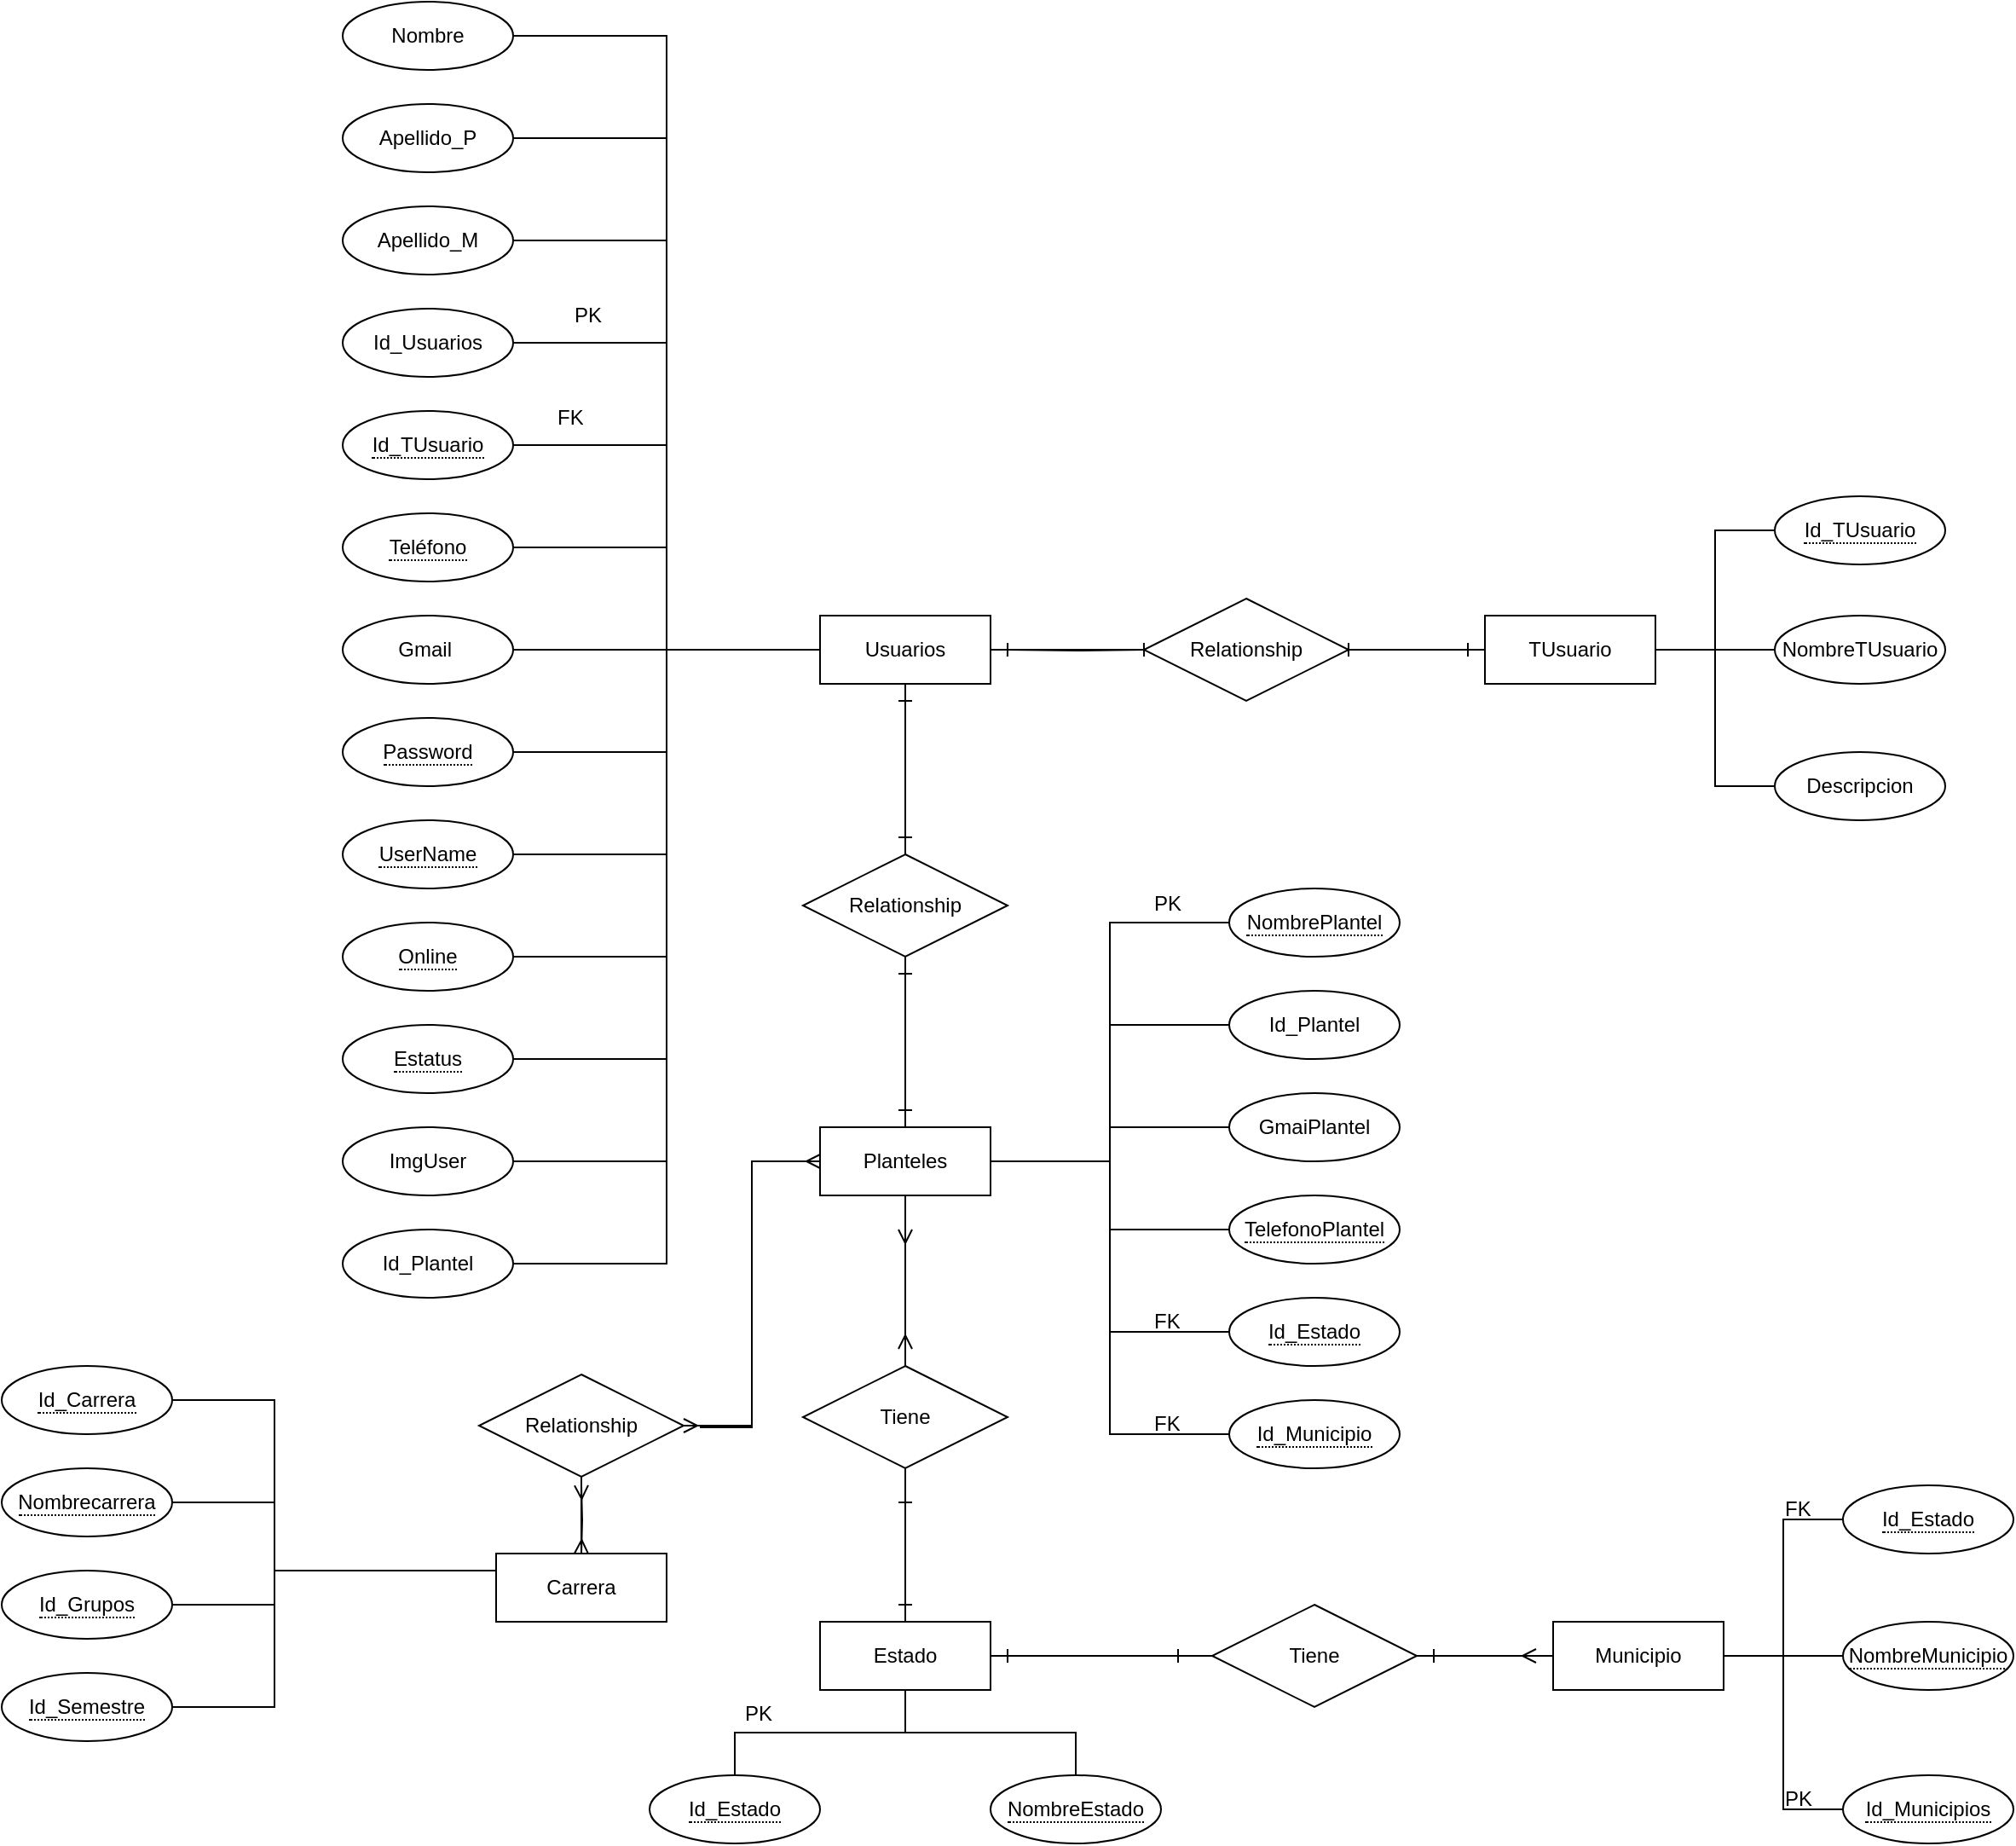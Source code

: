 <mxfile version="22.0.2" type="github">
  <diagram id="R2lEEEUBdFMjLlhIrx00" name="Page-1">
    <mxGraphModel dx="1682" dy="519" grid="1" gridSize="10" guides="1" tooltips="1" connect="1" arrows="1" fold="1" page="1" pageScale="1" pageWidth="850" pageHeight="1100" math="0" shadow="0" extFonts="Permanent Marker^https://fonts.googleapis.com/css?family=Permanent+Marker">
      <root>
        <mxCell id="0" />
        <mxCell id="1" parent="0" />
        <mxCell id="tC5jLsH4SCuJcFcOVSy3-44" style="edgeStyle=orthogonalEdgeStyle;rounded=0;orthogonalLoop=1;jettySize=auto;html=1;entryX=0;entryY=0.5;entryDx=0;entryDy=0;endArrow=baseDash;endFill=0;startArrow=baseDash;startFill=0;" edge="1" parent="1" target="tC5jLsH4SCuJcFcOVSy3-26">
          <mxGeometry relative="1" as="geometry">
            <mxPoint x="430" y="500" as="sourcePoint" />
          </mxGeometry>
        </mxCell>
        <mxCell id="tC5jLsH4SCuJcFcOVSy3-46" style="edgeStyle=orthogonalEdgeStyle;rounded=0;orthogonalLoop=1;jettySize=auto;html=1;entryX=0;entryY=0.5;entryDx=0;entryDy=0;endArrow=none;endFill=0;" edge="1" parent="1" source="K00CrV7T1o0l6NC6eCEu-1" target="tC5jLsH4SCuJcFcOVSy3-26">
          <mxGeometry relative="1" as="geometry" />
        </mxCell>
        <mxCell id="tC5jLsH4SCuJcFcOVSy3-75" style="edgeStyle=orthogonalEdgeStyle;rounded=0;orthogonalLoop=1;jettySize=auto;html=1;endArrow=baseDash;endFill=0;startArrow=baseDash;startFill=0;" edge="1" parent="1">
          <mxGeometry relative="1" as="geometry">
            <mxPoint x="370" y="610" as="targetPoint" />
            <mxPoint x="370" y="530" as="sourcePoint" />
          </mxGeometry>
        </mxCell>
        <mxCell id="tC5jLsH4SCuJcFcOVSy3-76" style="edgeStyle=orthogonalEdgeStyle;rounded=0;orthogonalLoop=1;jettySize=auto;html=1;entryX=0.5;entryY=0;entryDx=0;entryDy=0;endArrow=none;endFill=0;" edge="1" parent="1" source="K00CrV7T1o0l6NC6eCEu-1" target="tC5jLsH4SCuJcFcOVSy3-57">
          <mxGeometry relative="1" as="geometry" />
        </mxCell>
        <mxCell id="K00CrV7T1o0l6NC6eCEu-1" value="Usuarios" style="whiteSpace=wrap;html=1;align=center;" parent="1" vertex="1">
          <mxGeometry x="320" y="480" width="100" height="40" as="geometry" />
        </mxCell>
        <mxCell id="tC5jLsH4SCuJcFcOVSy3-18" style="edgeStyle=orthogonalEdgeStyle;rounded=0;orthogonalLoop=1;jettySize=auto;html=1;entryX=0;entryY=0.5;entryDx=0;entryDy=0;endArrow=none;endFill=0;" edge="1" parent="1" source="K00CrV7T1o0l6NC6eCEu-5" target="K00CrV7T1o0l6NC6eCEu-1">
          <mxGeometry relative="1" as="geometry" />
        </mxCell>
        <mxCell id="K00CrV7T1o0l6NC6eCEu-5" value="Nombre" style="ellipse;whiteSpace=wrap;html=1;align=center;" parent="1" vertex="1">
          <mxGeometry x="40" y="120" width="100" height="40" as="geometry" />
        </mxCell>
        <mxCell id="tC5jLsH4SCuJcFcOVSy3-10" style="edgeStyle=orthogonalEdgeStyle;rounded=0;orthogonalLoop=1;jettySize=auto;html=1;entryX=0;entryY=0.5;entryDx=0;entryDy=0;endArrow=none;endFill=0;" edge="1" parent="1" source="K00CrV7T1o0l6NC6eCEu-6" target="K00CrV7T1o0l6NC6eCEu-1">
          <mxGeometry relative="1" as="geometry" />
        </mxCell>
        <mxCell id="K00CrV7T1o0l6NC6eCEu-6" value="Apellido_M" style="ellipse;whiteSpace=wrap;html=1;align=center;" parent="1" vertex="1">
          <mxGeometry x="40" y="240" width="100" height="40" as="geometry" />
        </mxCell>
        <mxCell id="tC5jLsH4SCuJcFcOVSy3-9" style="edgeStyle=orthogonalEdgeStyle;rounded=0;orthogonalLoop=1;jettySize=auto;html=1;entryX=0;entryY=0.5;entryDx=0;entryDy=0;endArrow=none;endFill=0;" edge="1" parent="1" source="K00CrV7T1o0l6NC6eCEu-7" target="K00CrV7T1o0l6NC6eCEu-1">
          <mxGeometry relative="1" as="geometry" />
        </mxCell>
        <mxCell id="K00CrV7T1o0l6NC6eCEu-7" value="Apellido_P" style="ellipse;whiteSpace=wrap;html=1;align=center;" parent="1" vertex="1">
          <mxGeometry x="40" y="180" width="100" height="40" as="geometry" />
        </mxCell>
        <mxCell id="tC5jLsH4SCuJcFcOVSy3-5" style="edgeStyle=orthogonalEdgeStyle;rounded=0;orthogonalLoop=1;jettySize=auto;html=1;entryX=0;entryY=0.5;entryDx=0;entryDy=0;endArrow=none;endFill=0;" edge="1" parent="1" source="K00CrV7T1o0l6NC6eCEu-8" target="K00CrV7T1o0l6NC6eCEu-1">
          <mxGeometry relative="1" as="geometry" />
        </mxCell>
        <mxCell id="K00CrV7T1o0l6NC6eCEu-8" value="Id_Usuarios" style="ellipse;whiteSpace=wrap;html=1;align=center;" parent="1" vertex="1">
          <mxGeometry x="40" y="300" width="100" height="40" as="geometry" />
        </mxCell>
        <mxCell id="tC5jLsH4SCuJcFcOVSy3-7" style="edgeStyle=orthogonalEdgeStyle;rounded=0;orthogonalLoop=1;jettySize=auto;html=1;entryX=0;entryY=0.5;entryDx=0;entryDy=0;endArrow=none;endFill=0;" edge="1" parent="1" source="K00CrV7T1o0l6NC6eCEu-11" target="K00CrV7T1o0l6NC6eCEu-1">
          <mxGeometry relative="1" as="geometry" />
        </mxCell>
        <mxCell id="K00CrV7T1o0l6NC6eCEu-11" value="&lt;span style=&quot;border-bottom: 1px dotted&quot;&gt;Id_TUsuario&lt;/span&gt;" style="ellipse;whiteSpace=wrap;html=1;align=center;" parent="1" vertex="1">
          <mxGeometry x="40" y="360" width="100" height="40" as="geometry" />
        </mxCell>
        <mxCell id="tC5jLsH4SCuJcFcOVSy3-11" style="edgeStyle=orthogonalEdgeStyle;rounded=0;orthogonalLoop=1;jettySize=auto;html=1;entryX=0;entryY=0.5;entryDx=0;entryDy=0;endArrow=none;endFill=0;" edge="1" parent="1" source="K00CrV7T1o0l6NC6eCEu-12" target="K00CrV7T1o0l6NC6eCEu-1">
          <mxGeometry relative="1" as="geometry" />
        </mxCell>
        <mxCell id="K00CrV7T1o0l6NC6eCEu-12" value="&lt;span style=&quot;border-bottom: 1px dotted&quot;&gt;Teléfono&lt;/span&gt;" style="ellipse;whiteSpace=wrap;html=1;align=center;" parent="1" vertex="1">
          <mxGeometry x="40" y="420" width="100" height="40" as="geometry" />
        </mxCell>
        <mxCell id="tC5jLsH4SCuJcFcOVSy3-13" style="edgeStyle=orthogonalEdgeStyle;rounded=0;orthogonalLoop=1;jettySize=auto;html=1;entryX=0;entryY=0.5;entryDx=0;entryDy=0;endArrow=none;endFill=0;" edge="1" parent="1" source="K00CrV7T1o0l6NC6eCEu-13" target="K00CrV7T1o0l6NC6eCEu-1">
          <mxGeometry relative="1" as="geometry" />
        </mxCell>
        <mxCell id="K00CrV7T1o0l6NC6eCEu-13" value="&lt;span style=&quot;border-bottom: 1px dotted&quot;&gt;Password&lt;/span&gt;" style="ellipse;whiteSpace=wrap;html=1;align=center;" parent="1" vertex="1">
          <mxGeometry x="40" y="540" width="100" height="40" as="geometry" />
        </mxCell>
        <mxCell id="tC5jLsH4SCuJcFcOVSy3-12" style="edgeStyle=orthogonalEdgeStyle;rounded=0;orthogonalLoop=1;jettySize=auto;html=1;entryX=0;entryY=0.5;entryDx=0;entryDy=0;endArrow=none;endFill=0;" edge="1" parent="1" source="K00CrV7T1o0l6NC6eCEu-14" target="K00CrV7T1o0l6NC6eCEu-1">
          <mxGeometry relative="1" as="geometry" />
        </mxCell>
        <mxCell id="K00CrV7T1o0l6NC6eCEu-14" value="Gmail&amp;nbsp;" style="ellipse;whiteSpace=wrap;html=1;align=center;" parent="1" vertex="1">
          <mxGeometry x="40" y="480" width="100" height="40" as="geometry" />
        </mxCell>
        <mxCell id="tC5jLsH4SCuJcFcOVSy3-15" style="edgeStyle=orthogonalEdgeStyle;rounded=0;orthogonalLoop=1;jettySize=auto;html=1;entryX=0;entryY=0.5;entryDx=0;entryDy=0;endArrow=none;endFill=0;" edge="1" parent="1" source="tC5jLsH4SCuJcFcOVSy3-1" target="K00CrV7T1o0l6NC6eCEu-1">
          <mxGeometry relative="1" as="geometry" />
        </mxCell>
        <mxCell id="tC5jLsH4SCuJcFcOVSy3-1" value="&lt;span style=&quot;border-bottom: 1px dotted&quot;&gt;Online&lt;/span&gt;" style="ellipse;whiteSpace=wrap;html=1;align=center;" vertex="1" parent="1">
          <mxGeometry x="40" y="660" width="100" height="40" as="geometry" />
        </mxCell>
        <mxCell id="tC5jLsH4SCuJcFcOVSy3-14" style="edgeStyle=orthogonalEdgeStyle;rounded=0;orthogonalLoop=1;jettySize=auto;html=1;entryX=0;entryY=0.5;entryDx=0;entryDy=0;endArrow=none;endFill=0;" edge="1" parent="1" source="tC5jLsH4SCuJcFcOVSy3-2" target="K00CrV7T1o0l6NC6eCEu-1">
          <mxGeometry relative="1" as="geometry" />
        </mxCell>
        <mxCell id="tC5jLsH4SCuJcFcOVSy3-2" value="&lt;span style=&quot;border-bottom: 1px dotted&quot;&gt;UserName&lt;/span&gt;" style="ellipse;whiteSpace=wrap;html=1;align=center;" vertex="1" parent="1">
          <mxGeometry x="40" y="600" width="100" height="40" as="geometry" />
        </mxCell>
        <mxCell id="tC5jLsH4SCuJcFcOVSy3-16" style="edgeStyle=orthogonalEdgeStyle;rounded=0;orthogonalLoop=1;jettySize=auto;html=1;entryX=0;entryY=0.5;entryDx=0;entryDy=0;endArrow=none;endFill=0;" edge="1" parent="1" source="tC5jLsH4SCuJcFcOVSy3-3" target="K00CrV7T1o0l6NC6eCEu-1">
          <mxGeometry relative="1" as="geometry" />
        </mxCell>
        <mxCell id="tC5jLsH4SCuJcFcOVSy3-3" value="&lt;span style=&quot;border-bottom: 1px dotted&quot;&gt;Estatus&lt;/span&gt;" style="ellipse;whiteSpace=wrap;html=1;align=center;" vertex="1" parent="1">
          <mxGeometry x="40" y="720" width="100" height="40" as="geometry" />
        </mxCell>
        <mxCell id="tC5jLsH4SCuJcFcOVSy3-17" style="edgeStyle=orthogonalEdgeStyle;rounded=0;orthogonalLoop=1;jettySize=auto;html=1;entryX=0;entryY=0.5;entryDx=0;entryDy=0;endArrow=none;endFill=0;" edge="1" parent="1" source="tC5jLsH4SCuJcFcOVSy3-4" target="K00CrV7T1o0l6NC6eCEu-1">
          <mxGeometry relative="1" as="geometry" />
        </mxCell>
        <mxCell id="tC5jLsH4SCuJcFcOVSy3-4" value="ImgUser" style="ellipse;whiteSpace=wrap;html=1;align=center;" vertex="1" parent="1">
          <mxGeometry x="40" y="780" width="100" height="40" as="geometry" />
        </mxCell>
        <mxCell id="tC5jLsH4SCuJcFcOVSy3-6" value="PK" style="text;strokeColor=none;fillColor=none;spacingLeft=4;spacingRight=4;overflow=hidden;rotatable=0;points=[[0,0.5],[1,0.5]];portConstraint=eastwest;fontSize=12;whiteSpace=wrap;html=1;" vertex="1" parent="1">
          <mxGeometry x="170" y="290" width="40" height="30" as="geometry" />
        </mxCell>
        <mxCell id="tC5jLsH4SCuJcFcOVSy3-8" value="FK" style="text;strokeColor=none;fillColor=none;spacingLeft=4;spacingRight=4;overflow=hidden;rotatable=0;points=[[0,0.5],[1,0.5]];portConstraint=eastwest;fontSize=12;whiteSpace=wrap;html=1;" vertex="1" parent="1">
          <mxGeometry x="160" y="350" width="40" height="30" as="geometry" />
        </mxCell>
        <mxCell id="tC5jLsH4SCuJcFcOVSy3-52" style="edgeStyle=orthogonalEdgeStyle;rounded=0;orthogonalLoop=1;jettySize=auto;html=1;endArrow=none;endFill=0;" edge="1" parent="1" source="tC5jLsH4SCuJcFcOVSy3-19">
          <mxGeometry relative="1" as="geometry">
            <mxPoint x="630" y="500" as="targetPoint" />
          </mxGeometry>
        </mxCell>
        <mxCell id="tC5jLsH4SCuJcFcOVSy3-19" value="TUsuario" style="whiteSpace=wrap;html=1;align=center;" vertex="1" parent="1">
          <mxGeometry x="710" y="480" width="100" height="40" as="geometry" />
        </mxCell>
        <mxCell id="tC5jLsH4SCuJcFcOVSy3-53" style="edgeStyle=orthogonalEdgeStyle;rounded=0;orthogonalLoop=1;jettySize=auto;html=1;entryX=1;entryY=0.5;entryDx=0;entryDy=0;endArrow=none;endFill=0;" edge="1" parent="1" source="tC5jLsH4SCuJcFcOVSy3-20" target="tC5jLsH4SCuJcFcOVSy3-19">
          <mxGeometry relative="1" as="geometry" />
        </mxCell>
        <mxCell id="tC5jLsH4SCuJcFcOVSy3-20" value="&lt;span style=&quot;border-bottom: 1px dotted&quot;&gt;Id_TUsuario&lt;/span&gt;" style="ellipse;whiteSpace=wrap;html=1;align=center;" vertex="1" parent="1">
          <mxGeometry x="880" y="410" width="100" height="40" as="geometry" />
        </mxCell>
        <mxCell id="tC5jLsH4SCuJcFcOVSy3-56" style="edgeStyle=orthogonalEdgeStyle;rounded=0;orthogonalLoop=1;jettySize=auto;html=1;entryX=1;entryY=0.5;entryDx=0;entryDy=0;endArrow=none;endFill=0;" edge="1" parent="1" source="tC5jLsH4SCuJcFcOVSy3-21" target="tC5jLsH4SCuJcFcOVSy3-19">
          <mxGeometry relative="1" as="geometry" />
        </mxCell>
        <mxCell id="tC5jLsH4SCuJcFcOVSy3-21" value="Descripcion" style="ellipse;whiteSpace=wrap;html=1;align=center;" vertex="1" parent="1">
          <mxGeometry x="880" y="560" width="100" height="40" as="geometry" />
        </mxCell>
        <mxCell id="tC5jLsH4SCuJcFcOVSy3-54" style="edgeStyle=orthogonalEdgeStyle;rounded=0;orthogonalLoop=1;jettySize=auto;html=1;endArrow=none;endFill=0;" edge="1" parent="1" source="tC5jLsH4SCuJcFcOVSy3-22">
          <mxGeometry relative="1" as="geometry">
            <mxPoint x="810" y="500" as="targetPoint" />
          </mxGeometry>
        </mxCell>
        <mxCell id="tC5jLsH4SCuJcFcOVSy3-22" value="NombreTUsuario" style="ellipse;whiteSpace=wrap;html=1;align=center;" vertex="1" parent="1">
          <mxGeometry x="880" y="480" width="100" height="40" as="geometry" />
        </mxCell>
        <mxCell id="tC5jLsH4SCuJcFcOVSy3-51" style="edgeStyle=orthogonalEdgeStyle;rounded=0;orthogonalLoop=1;jettySize=auto;html=1;startArrow=baseDash;startFill=0;endArrow=baseDash;endFill=0;" edge="1" parent="1" source="tC5jLsH4SCuJcFcOVSy3-26">
          <mxGeometry relative="1" as="geometry">
            <mxPoint x="700" y="500" as="targetPoint" />
          </mxGeometry>
        </mxCell>
        <mxCell id="tC5jLsH4SCuJcFcOVSy3-26" value="Relationship" style="shape=rhombus;perimeter=rhombusPerimeter;whiteSpace=wrap;html=1;align=center;" vertex="1" parent="1">
          <mxGeometry x="510" y="470" width="120" height="60" as="geometry" />
        </mxCell>
        <mxCell id="tC5jLsH4SCuJcFcOVSy3-31" style="edgeStyle=orthogonalEdgeStyle;rounded=0;orthogonalLoop=1;jettySize=auto;html=1;entryX=0;entryY=0.75;entryDx=0;entryDy=0;endArrow=none;endFill=0;" edge="1" parent="1" source="tC5jLsH4SCuJcFcOVSy3-30" target="K00CrV7T1o0l6NC6eCEu-1">
          <mxGeometry relative="1" as="geometry">
            <Array as="points">
              <mxPoint x="230" y="860" />
              <mxPoint x="230" y="500" />
              <mxPoint x="320" y="500" />
            </Array>
          </mxGeometry>
        </mxCell>
        <mxCell id="tC5jLsH4SCuJcFcOVSy3-30" value="Id_Plantel" style="ellipse;whiteSpace=wrap;html=1;align=center;" vertex="1" parent="1">
          <mxGeometry x="40" y="840" width="100" height="40" as="geometry" />
        </mxCell>
        <mxCell id="tC5jLsH4SCuJcFcOVSy3-65" style="edgeStyle=orthogonalEdgeStyle;rounded=0;orthogonalLoop=1;jettySize=auto;html=1;entryX=1;entryY=0.5;entryDx=0;entryDy=0;endArrow=none;endFill=0;" edge="1" parent="1" source="tC5jLsH4SCuJcFcOVSy3-34" target="tC5jLsH4SCuJcFcOVSy3-36">
          <mxGeometry relative="1" as="geometry" />
        </mxCell>
        <mxCell id="tC5jLsH4SCuJcFcOVSy3-34" value="Id_Plantel" style="ellipse;whiteSpace=wrap;html=1;align=center;" vertex="1" parent="1">
          <mxGeometry x="560" y="700" width="100" height="40" as="geometry" />
        </mxCell>
        <mxCell id="tC5jLsH4SCuJcFcOVSy3-60" style="edgeStyle=orthogonalEdgeStyle;rounded=0;orthogonalLoop=1;jettySize=auto;html=1;entryX=0.5;entryY=1;entryDx=0;entryDy=0;endArrow=none;endFill=0;" edge="1" parent="1" source="tC5jLsH4SCuJcFcOVSy3-36" target="tC5jLsH4SCuJcFcOVSy3-57">
          <mxGeometry relative="1" as="geometry" />
        </mxCell>
        <mxCell id="tC5jLsH4SCuJcFcOVSy3-79" style="edgeStyle=orthogonalEdgeStyle;rounded=0;orthogonalLoop=1;jettySize=auto;html=1;endArrow=ERmany;endFill=0;startArrow=ERmany;startFill=0;" edge="1" parent="1">
          <mxGeometry relative="1" as="geometry">
            <mxPoint x="370" y="910" as="targetPoint" />
            <mxPoint x="370" y="840" as="sourcePoint" />
          </mxGeometry>
        </mxCell>
        <mxCell id="tC5jLsH4SCuJcFcOVSy3-36" value="Planteles" style="whiteSpace=wrap;html=1;align=center;" vertex="1" parent="1">
          <mxGeometry x="320" y="780" width="100" height="40" as="geometry" />
        </mxCell>
        <mxCell id="tC5jLsH4SCuJcFcOVSy3-66" style="edgeStyle=orthogonalEdgeStyle;rounded=0;orthogonalLoop=1;jettySize=auto;html=1;entryX=1;entryY=0.5;entryDx=0;entryDy=0;endArrow=none;endFill=0;" edge="1" parent="1" source="tC5jLsH4SCuJcFcOVSy3-37" target="tC5jLsH4SCuJcFcOVSy3-36">
          <mxGeometry relative="1" as="geometry" />
        </mxCell>
        <mxCell id="tC5jLsH4SCuJcFcOVSy3-37" value="GmaiPlantel" style="ellipse;whiteSpace=wrap;html=1;align=center;" vertex="1" parent="1">
          <mxGeometry x="560" y="760" width="100" height="40" as="geometry" />
        </mxCell>
        <mxCell id="tC5jLsH4SCuJcFcOVSy3-63" style="edgeStyle=orthogonalEdgeStyle;rounded=0;orthogonalLoop=1;jettySize=auto;html=1;entryX=1;entryY=0.5;entryDx=0;entryDy=0;endArrow=none;endFill=0;" edge="1" parent="1" source="tC5jLsH4SCuJcFcOVSy3-38" target="tC5jLsH4SCuJcFcOVSy3-36">
          <mxGeometry relative="1" as="geometry" />
        </mxCell>
        <mxCell id="tC5jLsH4SCuJcFcOVSy3-38" value="&lt;span style=&quot;border-bottom: 1px dotted&quot;&gt;NombrePlantel&lt;/span&gt;" style="ellipse;whiteSpace=wrap;html=1;align=center;" vertex="1" parent="1">
          <mxGeometry x="560" y="640" width="100" height="40" as="geometry" />
        </mxCell>
        <mxCell id="tC5jLsH4SCuJcFcOVSy3-67" style="edgeStyle=orthogonalEdgeStyle;rounded=0;orthogonalLoop=1;jettySize=auto;html=1;entryX=1;entryY=0.5;entryDx=0;entryDy=0;endArrow=none;endFill=0;" edge="1" parent="1" source="tC5jLsH4SCuJcFcOVSy3-40" target="tC5jLsH4SCuJcFcOVSy3-36">
          <mxGeometry relative="1" as="geometry" />
        </mxCell>
        <mxCell id="tC5jLsH4SCuJcFcOVSy3-40" value="&lt;span style=&quot;border-bottom: 1px dotted&quot;&gt;TelefonoPlantel&lt;/span&gt;" style="ellipse;whiteSpace=wrap;html=1;align=center;" vertex="1" parent="1">
          <mxGeometry x="560" y="820" width="100" height="40" as="geometry" />
        </mxCell>
        <mxCell id="tC5jLsH4SCuJcFcOVSy3-68" style="edgeStyle=orthogonalEdgeStyle;rounded=0;orthogonalLoop=1;jettySize=auto;html=1;entryX=1;entryY=0.5;entryDx=0;entryDy=0;endArrow=none;endFill=0;" edge="1" parent="1" source="tC5jLsH4SCuJcFcOVSy3-41" target="tC5jLsH4SCuJcFcOVSy3-36">
          <mxGeometry relative="1" as="geometry" />
        </mxCell>
        <mxCell id="tC5jLsH4SCuJcFcOVSy3-41" value="&lt;span style=&quot;border-bottom: 1px dotted&quot;&gt;Id_Estado&lt;/span&gt;" style="ellipse;whiteSpace=wrap;html=1;align=center;" vertex="1" parent="1">
          <mxGeometry x="560" y="880" width="100" height="40" as="geometry" />
        </mxCell>
        <mxCell id="tC5jLsH4SCuJcFcOVSy3-69" style="edgeStyle=orthogonalEdgeStyle;rounded=0;orthogonalLoop=1;jettySize=auto;html=1;entryX=1;entryY=0.5;entryDx=0;entryDy=0;endArrow=none;endFill=0;" edge="1" parent="1" source="tC5jLsH4SCuJcFcOVSy3-42" target="tC5jLsH4SCuJcFcOVSy3-36">
          <mxGeometry relative="1" as="geometry" />
        </mxCell>
        <mxCell id="tC5jLsH4SCuJcFcOVSy3-42" value="&lt;span style=&quot;border-bottom: 1px dotted&quot;&gt;Id_Municipio&lt;/span&gt;" style="ellipse;whiteSpace=wrap;html=1;align=center;" vertex="1" parent="1">
          <mxGeometry x="560" y="940" width="100" height="40" as="geometry" />
        </mxCell>
        <mxCell id="tC5jLsH4SCuJcFcOVSy3-59" style="edgeStyle=orthogonalEdgeStyle;rounded=0;orthogonalLoop=1;jettySize=auto;html=1;startArrow=baseDash;startFill=0;endArrow=baseDash;endFill=0;" edge="1" parent="1">
          <mxGeometry relative="1" as="geometry">
            <mxPoint x="370" y="690" as="sourcePoint" />
            <mxPoint x="370" y="770" as="targetPoint" />
          </mxGeometry>
        </mxCell>
        <mxCell id="tC5jLsH4SCuJcFcOVSy3-57" value="Relationship" style="shape=rhombus;perimeter=rhombusPerimeter;whiteSpace=wrap;html=1;align=center;" vertex="1" parent="1">
          <mxGeometry x="310" y="620" width="120" height="60" as="geometry" />
        </mxCell>
        <mxCell id="tC5jLsH4SCuJcFcOVSy3-70" value="FK" style="text;strokeColor=none;fillColor=none;spacingLeft=4;spacingRight=4;overflow=hidden;rotatable=0;points=[[0,0.5],[1,0.5]];portConstraint=eastwest;fontSize=12;whiteSpace=wrap;html=1;" vertex="1" parent="1">
          <mxGeometry x="510" y="940" width="40" height="30" as="geometry" />
        </mxCell>
        <mxCell id="tC5jLsH4SCuJcFcOVSy3-71" value="FK" style="text;strokeColor=none;fillColor=none;spacingLeft=4;spacingRight=4;overflow=hidden;rotatable=0;points=[[0,0.5],[1,0.5]];portConstraint=eastwest;fontSize=12;whiteSpace=wrap;html=1;" vertex="1" parent="1">
          <mxGeometry x="510" y="880" width="40" height="30" as="geometry" />
        </mxCell>
        <mxCell id="tC5jLsH4SCuJcFcOVSy3-72" value="PK" style="text;strokeColor=none;fillColor=none;spacingLeft=4;spacingRight=4;overflow=hidden;rotatable=0;points=[[0,0.5],[1,0.5]];portConstraint=eastwest;fontSize=12;whiteSpace=wrap;html=1;" vertex="1" parent="1">
          <mxGeometry x="510" y="635" width="40" height="30" as="geometry" />
        </mxCell>
        <mxCell id="tC5jLsH4SCuJcFcOVSy3-82" style="edgeStyle=orthogonalEdgeStyle;rounded=0;orthogonalLoop=1;jettySize=auto;html=1;endArrow=baseDash;endFill=0;startArrow=baseDash;startFill=0;" edge="1" parent="1">
          <mxGeometry relative="1" as="geometry">
            <mxPoint x="370" y="1060" as="sourcePoint" />
            <mxPoint x="370" y="1000" as="targetPoint" />
          </mxGeometry>
        </mxCell>
        <mxCell id="tC5jLsH4SCuJcFcOVSy3-90" style="edgeStyle=orthogonalEdgeStyle;rounded=0;orthogonalLoop=1;jettySize=auto;html=1;endArrow=baseDash;endFill=0;startArrow=baseDash;startFill=0;" edge="1" parent="1">
          <mxGeometry relative="1" as="geometry">
            <mxPoint x="430" y="1090" as="sourcePoint" />
            <mxPoint x="530" y="1090" as="targetPoint" />
          </mxGeometry>
        </mxCell>
        <mxCell id="tC5jLsH4SCuJcFcOVSy3-77" value="Estado" style="whiteSpace=wrap;html=1;align=center;" vertex="1" parent="1">
          <mxGeometry x="320" y="1070" width="100" height="40" as="geometry" />
        </mxCell>
        <mxCell id="tC5jLsH4SCuJcFcOVSy3-80" style="edgeStyle=orthogonalEdgeStyle;rounded=0;orthogonalLoop=1;jettySize=auto;html=1;entryX=0.5;entryY=1;entryDx=0;entryDy=0;endArrow=none;endFill=0;" edge="1" parent="1" source="tC5jLsH4SCuJcFcOVSy3-78" target="tC5jLsH4SCuJcFcOVSy3-36">
          <mxGeometry relative="1" as="geometry" />
        </mxCell>
        <mxCell id="tC5jLsH4SCuJcFcOVSy3-81" style="edgeStyle=orthogonalEdgeStyle;rounded=0;orthogonalLoop=1;jettySize=auto;html=1;entryX=0.5;entryY=0;entryDx=0;entryDy=0;endArrow=none;endFill=0;" edge="1" parent="1" source="tC5jLsH4SCuJcFcOVSy3-78" target="tC5jLsH4SCuJcFcOVSy3-77">
          <mxGeometry relative="1" as="geometry" />
        </mxCell>
        <mxCell id="tC5jLsH4SCuJcFcOVSy3-78" value="Tiene" style="shape=rhombus;perimeter=rhombusPerimeter;whiteSpace=wrap;html=1;align=center;" vertex="1" parent="1">
          <mxGeometry x="310" y="920" width="120" height="60" as="geometry" />
        </mxCell>
        <mxCell id="tC5jLsH4SCuJcFcOVSy3-87" style="edgeStyle=orthogonalEdgeStyle;rounded=0;orthogonalLoop=1;jettySize=auto;html=1;entryX=0.5;entryY=1;entryDx=0;entryDy=0;endArrow=none;endFill=0;" edge="1" parent="1" source="tC5jLsH4SCuJcFcOVSy3-83" target="tC5jLsH4SCuJcFcOVSy3-77">
          <mxGeometry relative="1" as="geometry" />
        </mxCell>
        <mxCell id="tC5jLsH4SCuJcFcOVSy3-83" value="&lt;span style=&quot;border-bottom: 1px dotted&quot;&gt;NombreEstado&lt;/span&gt;" style="ellipse;whiteSpace=wrap;html=1;align=center;" vertex="1" parent="1">
          <mxGeometry x="420" y="1160" width="100" height="40" as="geometry" />
        </mxCell>
        <mxCell id="tC5jLsH4SCuJcFcOVSy3-86" style="edgeStyle=orthogonalEdgeStyle;rounded=0;orthogonalLoop=1;jettySize=auto;html=1;entryX=0.5;entryY=1;entryDx=0;entryDy=0;endArrow=none;endFill=0;" edge="1" parent="1" source="tC5jLsH4SCuJcFcOVSy3-84" target="tC5jLsH4SCuJcFcOVSy3-77">
          <mxGeometry relative="1" as="geometry" />
        </mxCell>
        <mxCell id="tC5jLsH4SCuJcFcOVSy3-84" value="&lt;span style=&quot;border-bottom: 1px dotted&quot;&gt;Id_Estado&lt;/span&gt;" style="ellipse;whiteSpace=wrap;html=1;align=center;" vertex="1" parent="1">
          <mxGeometry x="220" y="1160" width="100" height="40" as="geometry" />
        </mxCell>
        <mxCell id="tC5jLsH4SCuJcFcOVSy3-89" style="edgeStyle=orthogonalEdgeStyle;rounded=0;orthogonalLoop=1;jettySize=auto;html=1;entryX=1;entryY=0.5;entryDx=0;entryDy=0;endArrow=none;endFill=0;" edge="1" parent="1" source="tC5jLsH4SCuJcFcOVSy3-88" target="tC5jLsH4SCuJcFcOVSy3-77">
          <mxGeometry relative="1" as="geometry" />
        </mxCell>
        <mxCell id="tC5jLsH4SCuJcFcOVSy3-103" style="edgeStyle=orthogonalEdgeStyle;rounded=0;orthogonalLoop=1;jettySize=auto;html=1;entryX=0;entryY=0.5;entryDx=0;entryDy=0;endArrow=none;endFill=0;" edge="1" parent="1" source="tC5jLsH4SCuJcFcOVSy3-88" target="tC5jLsH4SCuJcFcOVSy3-91">
          <mxGeometry relative="1" as="geometry" />
        </mxCell>
        <mxCell id="tC5jLsH4SCuJcFcOVSy3-104" style="edgeStyle=orthogonalEdgeStyle;rounded=0;orthogonalLoop=1;jettySize=auto;html=1;endArrow=ERmany;endFill=0;startArrow=baseDash;startFill=0;" edge="1" parent="1">
          <mxGeometry relative="1" as="geometry">
            <mxPoint x="740" y="1090" as="targetPoint" />
            <mxPoint x="680" y="1090" as="sourcePoint" />
          </mxGeometry>
        </mxCell>
        <mxCell id="tC5jLsH4SCuJcFcOVSy3-88" value="Tiene" style="shape=rhombus;perimeter=rhombusPerimeter;whiteSpace=wrap;html=1;align=center;" vertex="1" parent="1">
          <mxGeometry x="550" y="1060" width="120" height="60" as="geometry" />
        </mxCell>
        <mxCell id="tC5jLsH4SCuJcFcOVSy3-91" value="Municipio" style="whiteSpace=wrap;html=1;align=center;" vertex="1" parent="1">
          <mxGeometry x="750" y="1070" width="100" height="40" as="geometry" />
        </mxCell>
        <mxCell id="tC5jLsH4SCuJcFcOVSy3-98" style="edgeStyle=orthogonalEdgeStyle;rounded=0;orthogonalLoop=1;jettySize=auto;html=1;entryX=1;entryY=0.5;entryDx=0;entryDy=0;endArrow=none;endFill=0;" edge="1" parent="1" source="tC5jLsH4SCuJcFcOVSy3-93" target="tC5jLsH4SCuJcFcOVSy3-91">
          <mxGeometry relative="1" as="geometry" />
        </mxCell>
        <mxCell id="tC5jLsH4SCuJcFcOVSy3-93" value="&lt;span style=&quot;border-bottom: 1px dotted&quot;&gt;Id_Municipios&lt;/span&gt;" style="ellipse;whiteSpace=wrap;html=1;align=center;" vertex="1" parent="1">
          <mxGeometry x="920" y="1160" width="100" height="40" as="geometry" />
        </mxCell>
        <mxCell id="tC5jLsH4SCuJcFcOVSy3-97" style="edgeStyle=orthogonalEdgeStyle;rounded=0;orthogonalLoop=1;jettySize=auto;html=1;entryX=1;entryY=0.5;entryDx=0;entryDy=0;endArrow=none;endFill=0;" edge="1" parent="1" source="tC5jLsH4SCuJcFcOVSy3-94" target="tC5jLsH4SCuJcFcOVSy3-91">
          <mxGeometry relative="1" as="geometry" />
        </mxCell>
        <mxCell id="tC5jLsH4SCuJcFcOVSy3-94" value="&lt;span style=&quot;border-bottom: 1px dotted&quot;&gt;NombreMunicipio&lt;/span&gt;" style="ellipse;whiteSpace=wrap;html=1;align=center;" vertex="1" parent="1">
          <mxGeometry x="920" y="1070" width="100" height="40" as="geometry" />
        </mxCell>
        <mxCell id="tC5jLsH4SCuJcFcOVSy3-96" style="edgeStyle=orthogonalEdgeStyle;rounded=0;orthogonalLoop=1;jettySize=auto;html=1;entryX=1;entryY=0.5;entryDx=0;entryDy=0;endArrow=none;endFill=0;" edge="1" parent="1" source="tC5jLsH4SCuJcFcOVSy3-95" target="tC5jLsH4SCuJcFcOVSy3-91">
          <mxGeometry relative="1" as="geometry" />
        </mxCell>
        <mxCell id="tC5jLsH4SCuJcFcOVSy3-95" value="&lt;span style=&quot;border-bottom: 1px dotted&quot;&gt;Id_Estado&lt;/span&gt;" style="ellipse;whiteSpace=wrap;html=1;align=center;" vertex="1" parent="1">
          <mxGeometry x="920" y="990" width="100" height="40" as="geometry" />
        </mxCell>
        <mxCell id="tC5jLsH4SCuJcFcOVSy3-99" value="FK" style="text;strokeColor=none;fillColor=none;spacingLeft=4;spacingRight=4;overflow=hidden;rotatable=0;points=[[0,0.5],[1,0.5]];portConstraint=eastwest;fontSize=12;whiteSpace=wrap;html=1;" vertex="1" parent="1">
          <mxGeometry x="880" y="990" width="40" height="30" as="geometry" />
        </mxCell>
        <mxCell id="tC5jLsH4SCuJcFcOVSy3-100" value="PK" style="text;strokeColor=none;fillColor=none;spacingLeft=4;spacingRight=4;overflow=hidden;rotatable=0;points=[[0,0.5],[1,0.5]];portConstraint=eastwest;fontSize=12;whiteSpace=wrap;html=1;" vertex="1" parent="1">
          <mxGeometry x="880" y="1160" width="40" height="30" as="geometry" />
        </mxCell>
        <mxCell id="tC5jLsH4SCuJcFcOVSy3-101" value="PK" style="text;strokeColor=none;fillColor=none;spacingLeft=4;spacingRight=4;overflow=hidden;rotatable=0;points=[[0,0.5],[1,0.5]];portConstraint=eastwest;fontSize=12;whiteSpace=wrap;html=1;" vertex="1" parent="1">
          <mxGeometry x="270" y="1110" width="40" height="30" as="geometry" />
        </mxCell>
        <mxCell id="tC5jLsH4SCuJcFcOVSy3-143" style="edgeStyle=orthogonalEdgeStyle;rounded=0;orthogonalLoop=1;jettySize=auto;html=1;entryX=0.5;entryY=1;entryDx=0;entryDy=0;endArrow=none;endFill=0;" edge="1" parent="1" source="tC5jLsH4SCuJcFcOVSy3-105" target="tC5jLsH4SCuJcFcOVSy3-140">
          <mxGeometry relative="1" as="geometry" />
        </mxCell>
        <mxCell id="tC5jLsH4SCuJcFcOVSy3-144" style="edgeStyle=orthogonalEdgeStyle;rounded=0;orthogonalLoop=1;jettySize=auto;html=1;endArrow=ERmany;endFill=0;startArrow=ERmany;startFill=0;" edge="1" parent="1">
          <mxGeometry relative="1" as="geometry">
            <mxPoint x="180" y="1030" as="sourcePoint" />
            <mxPoint x="180" y="990" as="targetPoint" />
          </mxGeometry>
        </mxCell>
        <mxCell id="tC5jLsH4SCuJcFcOVSy3-105" value="Carrera" style="whiteSpace=wrap;html=1;align=center;" vertex="1" parent="1">
          <mxGeometry x="130" y="1030" width="100" height="40" as="geometry" />
        </mxCell>
        <mxCell id="tC5jLsH4SCuJcFcOVSy3-112" style="edgeStyle=orthogonalEdgeStyle;rounded=0;orthogonalLoop=1;jettySize=auto;html=1;entryX=0;entryY=0.5;entryDx=0;entryDy=0;endArrow=none;endFill=0;" edge="1" parent="1" source="tC5jLsH4SCuJcFcOVSy3-106" target="tC5jLsH4SCuJcFcOVSy3-105">
          <mxGeometry relative="1" as="geometry">
            <Array as="points">
              <mxPoint y="1060" />
              <mxPoint y="1040" />
            </Array>
          </mxGeometry>
        </mxCell>
        <mxCell id="tC5jLsH4SCuJcFcOVSy3-106" value="&lt;span style=&quot;border-bottom: 1px dotted&quot;&gt;Id_Grupos&lt;/span&gt;" style="ellipse;whiteSpace=wrap;html=1;align=center;" vertex="1" parent="1">
          <mxGeometry x="-160" y="1040" width="100" height="40" as="geometry" />
        </mxCell>
        <mxCell id="tC5jLsH4SCuJcFcOVSy3-111" style="edgeStyle=orthogonalEdgeStyle;rounded=0;orthogonalLoop=1;jettySize=auto;html=1;entryX=0;entryY=0.5;entryDx=0;entryDy=0;endArrow=none;endFill=0;exitX=1;exitY=0.5;exitDx=0;exitDy=0;" edge="1" parent="1" source="tC5jLsH4SCuJcFcOVSy3-107" target="tC5jLsH4SCuJcFcOVSy3-105">
          <mxGeometry relative="1" as="geometry">
            <Array as="points">
              <mxPoint y="1000" />
              <mxPoint y="1040" />
            </Array>
          </mxGeometry>
        </mxCell>
        <mxCell id="tC5jLsH4SCuJcFcOVSy3-107" value="&lt;span style=&quot;border-bottom: 1px dotted&quot;&gt;Nombrecarrera&lt;/span&gt;" style="ellipse;whiteSpace=wrap;html=1;align=center;" vertex="1" parent="1">
          <mxGeometry x="-160" y="980" width="100" height="40" as="geometry" />
        </mxCell>
        <mxCell id="tC5jLsH4SCuJcFcOVSy3-110" style="edgeStyle=orthogonalEdgeStyle;rounded=0;orthogonalLoop=1;jettySize=auto;html=1;entryX=0;entryY=0.5;entryDx=0;entryDy=0;endArrow=none;endFill=0;" edge="1" parent="1" source="tC5jLsH4SCuJcFcOVSy3-108" target="tC5jLsH4SCuJcFcOVSy3-105">
          <mxGeometry relative="1" as="geometry">
            <Array as="points">
              <mxPoint y="940" />
              <mxPoint y="1040" />
            </Array>
          </mxGeometry>
        </mxCell>
        <mxCell id="tC5jLsH4SCuJcFcOVSy3-108" value="&lt;span style=&quot;border-bottom: 1px dotted&quot;&gt;Id_Carrera&lt;/span&gt;" style="ellipse;whiteSpace=wrap;html=1;align=center;" vertex="1" parent="1">
          <mxGeometry x="-160" y="920" width="100" height="40" as="geometry" />
        </mxCell>
        <mxCell id="tC5jLsH4SCuJcFcOVSy3-113" style="edgeStyle=orthogonalEdgeStyle;rounded=0;orthogonalLoop=1;jettySize=auto;html=1;entryX=0;entryY=0.5;entryDx=0;entryDy=0;endArrow=none;endFill=0;exitX=1;exitY=0.5;exitDx=0;exitDy=0;" edge="1" parent="1" source="tC5jLsH4SCuJcFcOVSy3-109" target="tC5jLsH4SCuJcFcOVSy3-105">
          <mxGeometry relative="1" as="geometry">
            <Array as="points">
              <mxPoint y="1120" />
              <mxPoint y="1040" />
            </Array>
          </mxGeometry>
        </mxCell>
        <mxCell id="tC5jLsH4SCuJcFcOVSy3-109" value="&lt;span style=&quot;border-bottom: 1px dotted&quot;&gt;Id_Semestre&lt;/span&gt;" style="ellipse;whiteSpace=wrap;html=1;align=center;" vertex="1" parent="1">
          <mxGeometry x="-160" y="1100" width="100" height="40" as="geometry" />
        </mxCell>
        <mxCell id="tC5jLsH4SCuJcFcOVSy3-141" style="edgeStyle=orthogonalEdgeStyle;rounded=0;orthogonalLoop=1;jettySize=auto;html=1;entryX=0;entryY=0.5;entryDx=0;entryDy=0;endArrow=none;endFill=0;" edge="1" parent="1" source="tC5jLsH4SCuJcFcOVSy3-140" target="tC5jLsH4SCuJcFcOVSy3-36">
          <mxGeometry relative="1" as="geometry" />
        </mxCell>
        <mxCell id="tC5jLsH4SCuJcFcOVSy3-142" style="edgeStyle=orthogonalEdgeStyle;rounded=0;orthogonalLoop=1;jettySize=auto;html=1;endArrow=ERmany;endFill=0;startArrow=ERmany;startFill=0;" edge="1" parent="1">
          <mxGeometry relative="1" as="geometry">
            <mxPoint x="240" y="955" as="sourcePoint" />
            <mxPoint x="320" y="800" as="targetPoint" />
            <Array as="points">
              <mxPoint x="250" y="955" />
              <mxPoint x="250" y="956" />
              <mxPoint x="280" y="956" />
              <mxPoint x="280" y="800" />
            </Array>
          </mxGeometry>
        </mxCell>
        <mxCell id="tC5jLsH4SCuJcFcOVSy3-140" value="Relationship" style="shape=rhombus;perimeter=rhombusPerimeter;whiteSpace=wrap;html=1;align=center;" vertex="1" parent="1">
          <mxGeometry x="120" y="925" width="120" height="60" as="geometry" />
        </mxCell>
      </root>
    </mxGraphModel>
  </diagram>
</mxfile>
